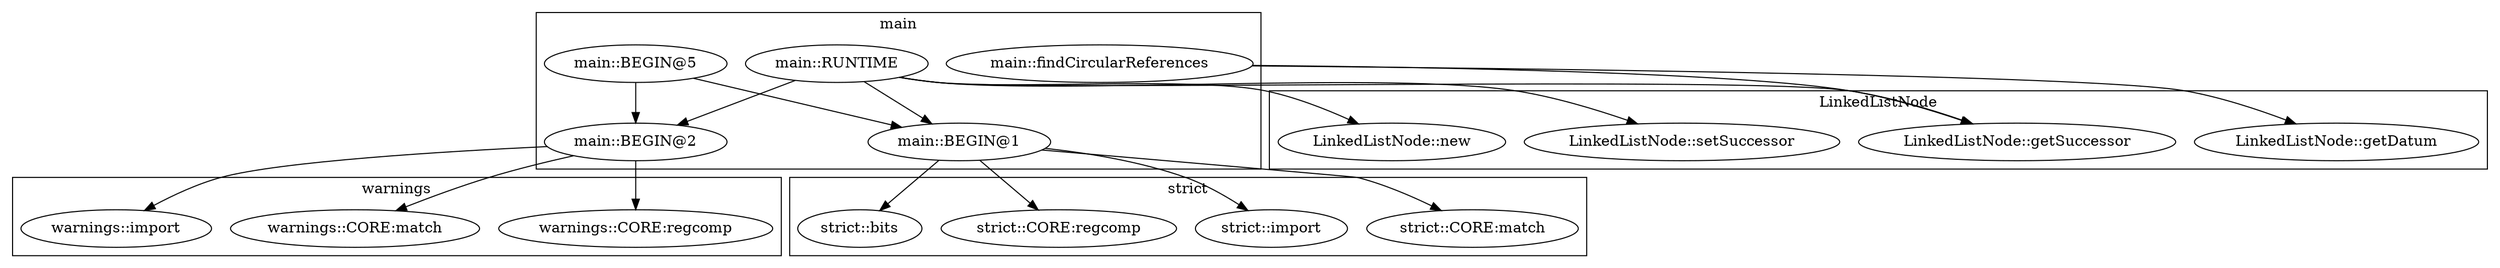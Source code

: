 digraph {
graph [overlap=false]
subgraph cluster_strict {
	label="strict";
	"strict::import";
	"strict::CORE:regcomp";
	"strict::bits";
	"strict::CORE:match";
}
subgraph cluster_warnings {
	label="warnings";
	"warnings::CORE:regcomp";
	"warnings::CORE:match";
	"warnings::import";
}
subgraph cluster_LinkedListNode {
	label="LinkedListNode";
	"LinkedListNode::getSuccessor";
	"LinkedListNode::getDatum";
	"LinkedListNode::setSuccessor";
	"LinkedListNode::new";
}
subgraph cluster_main {
	label="main";
	"main::BEGIN@2";
	"main::BEGIN@1";
	"main::findCircularReferences";
	"main::BEGIN@5";
	"main::RUNTIME";
}
"main::BEGIN@2" -> "warnings::CORE:match";
"main::findCircularReferences" -> "LinkedListNode::getSuccessor";
"main::RUNTIME" -> "LinkedListNode::getSuccessor";
"main::BEGIN@1" -> "strict::CORE:regcomp";
"main::RUNTIME" -> "LinkedListNode::setSuccessor";
"main::BEGIN@1" -> "strict::CORE:match";
"main::RUNTIME" -> "LinkedListNode::new";
"main::BEGIN@5" -> "main::BEGIN@1";
"main::RUNTIME" -> "main::BEGIN@1";
"main::BEGIN@2" -> "warnings::import";
"main::BEGIN@1" -> "strict::bits";
"main::BEGIN@5" -> "main::BEGIN@2";
"main::RUNTIME" -> "main::BEGIN@2";
"main::BEGIN@2" -> "warnings::CORE:regcomp";
"main::BEGIN@1" -> "strict::import";
"main::findCircularReferences" -> "LinkedListNode::getDatum";
}
